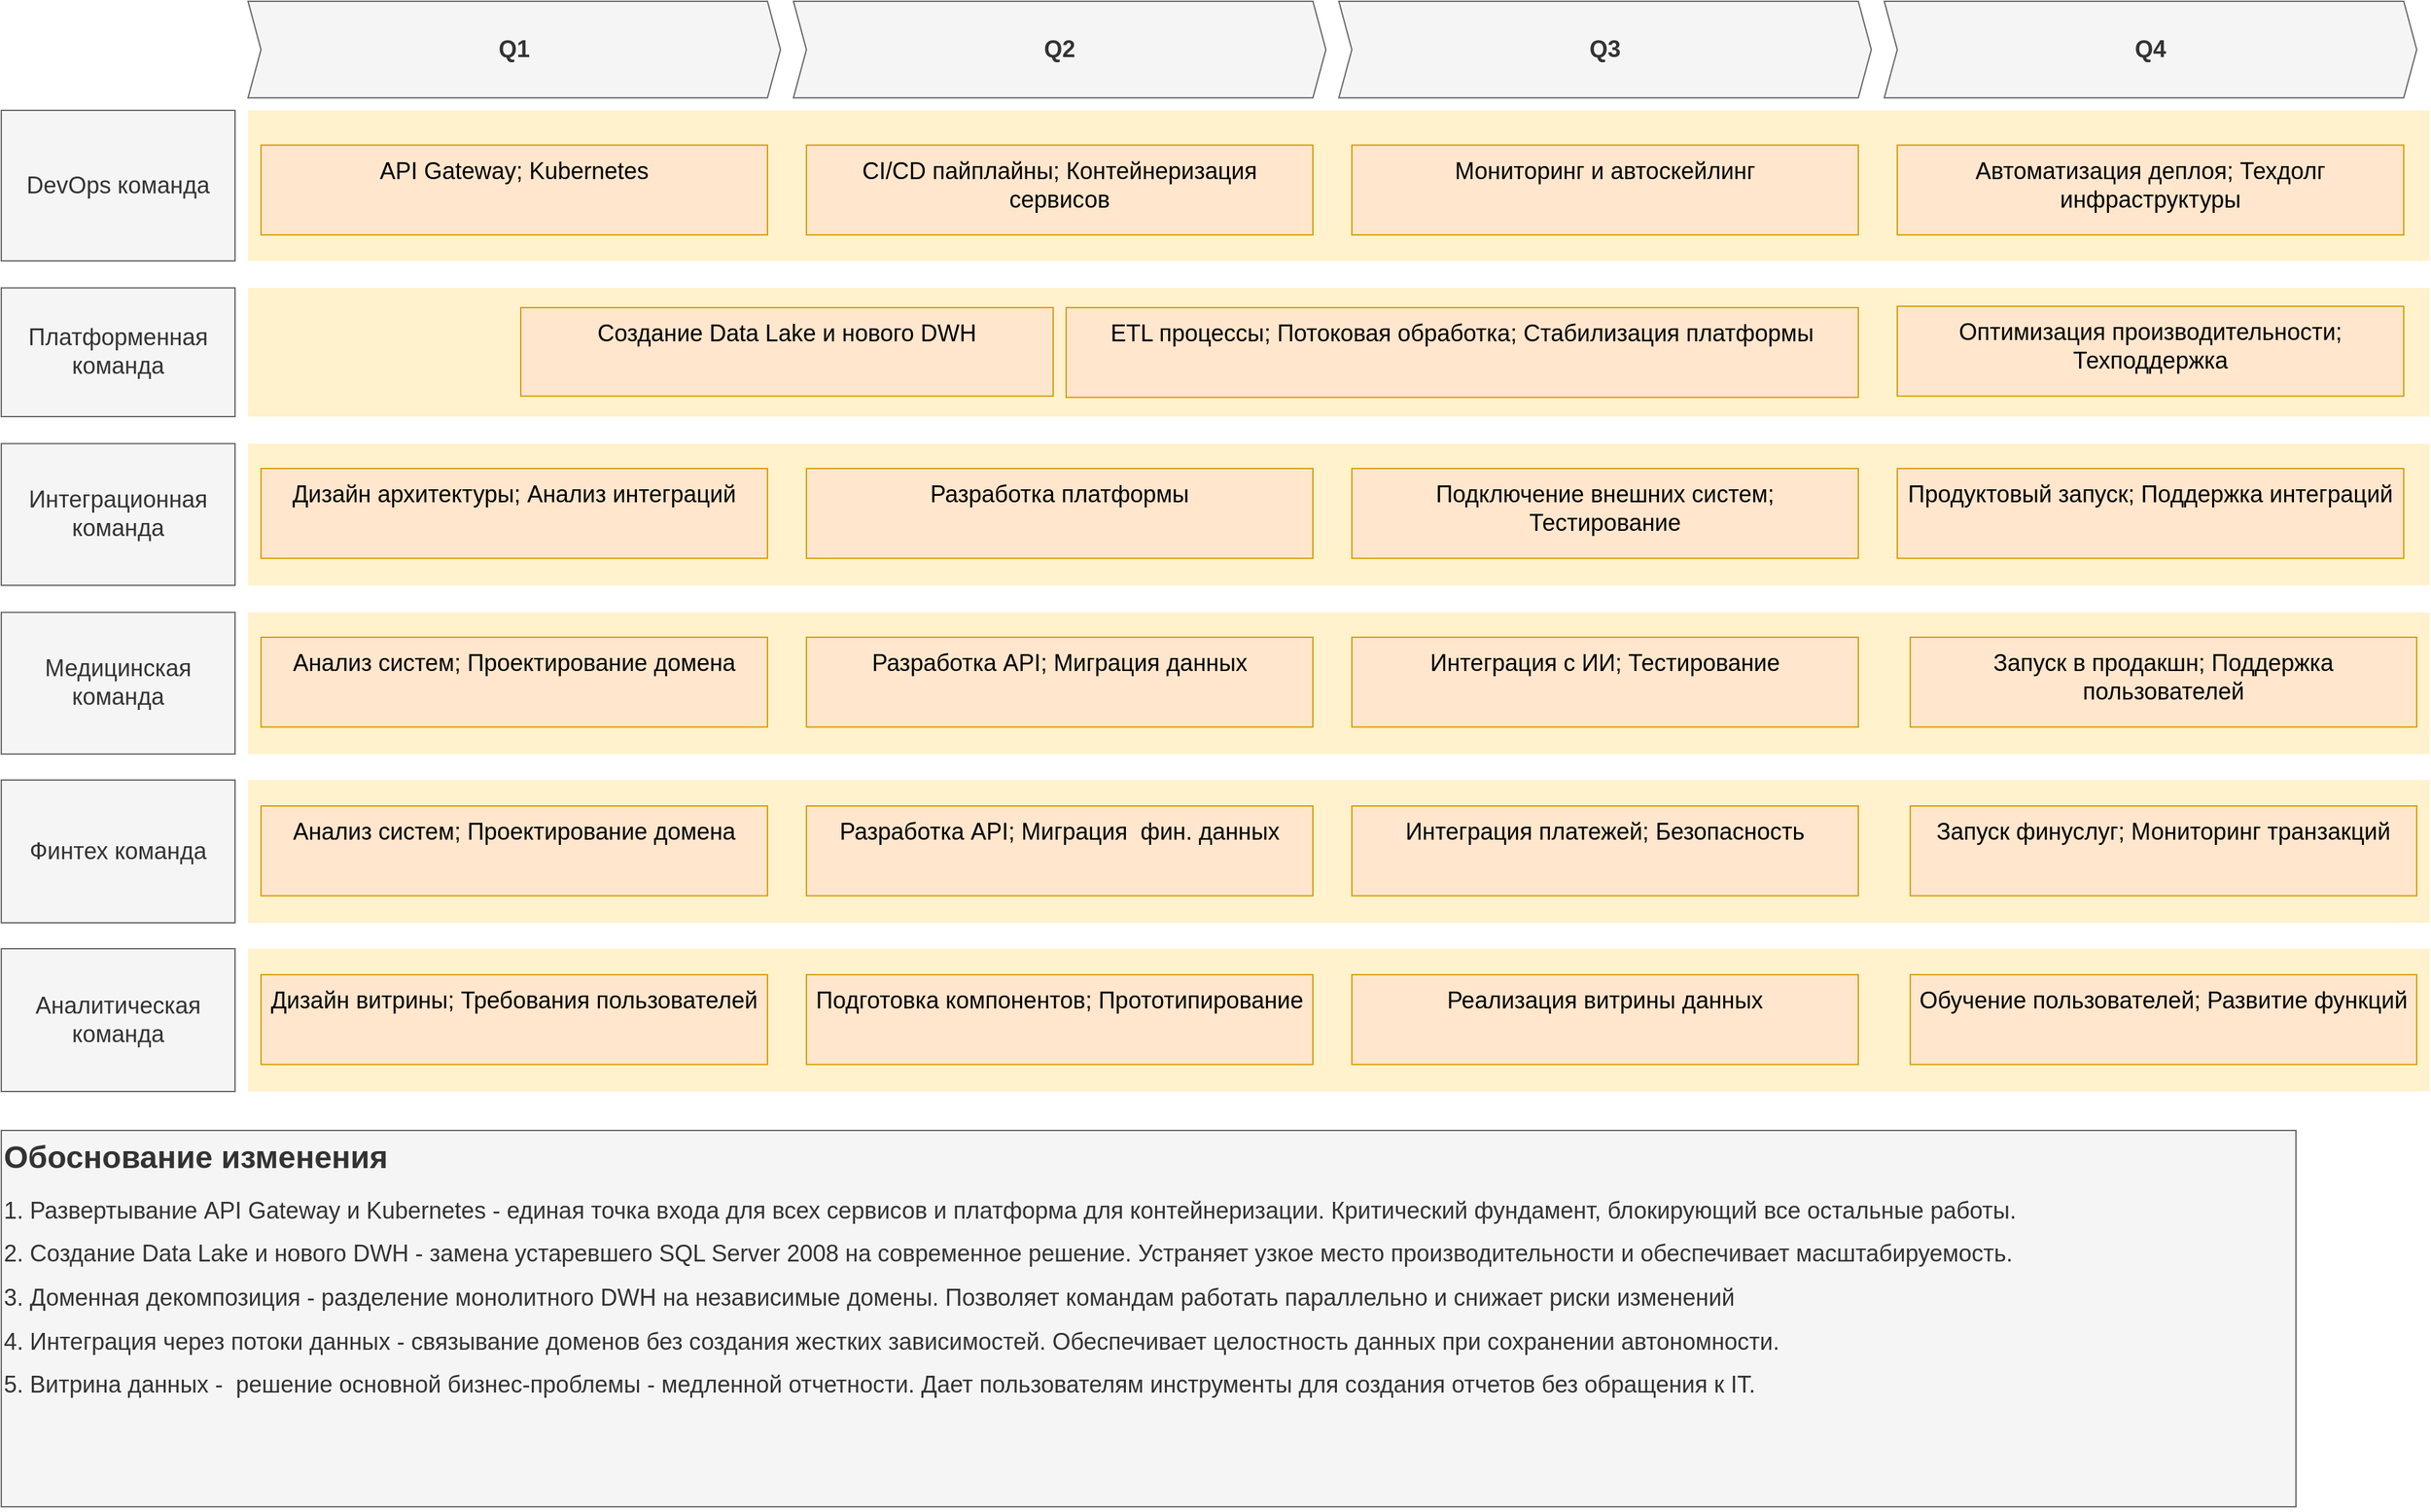<mxfile version="28.2.5">
  <diagram name="Страница — 1" id="SkVn_i56a_zoO0I5tfAy">
    <mxGraphModel dx="2946" dy="1812" grid="0" gridSize="10" guides="1" tooltips="1" connect="1" arrows="1" fold="1" page="1" pageScale="1" pageWidth="827" pageHeight="1169" math="0" shadow="0">
      <root>
        <mxCell id="0" />
        <mxCell id="1" parent="0" />
        <mxCell id="pKxerVwrWScnze3AiK0k-1" value="" style="shape=rect;fillColor=#fff2cc;strokeColor=none;fontSize=24;html=1;whiteSpace=wrap;align=left;verticalAlign=top;spacing=5;rounded=0;" vertex="1" parent="1">
          <mxGeometry x="350" y="430.8" width="1680" height="99.2" as="geometry" />
        </mxCell>
        <mxCell id="pKxerVwrWScnze3AiK0k-2" value="" style="shape=rect;fillColor=#fff2cc;strokeColor=none;fontSize=24;html=1;whiteSpace=wrap;align=left;verticalAlign=top;spacing=5;rounded=0;" vertex="1" parent="1">
          <mxGeometry x="350" y="294" width="1680" height="116" as="geometry" />
        </mxCell>
        <mxCell id="pKxerVwrWScnze3AiK0k-3" value="API Gateway; Kubernetes" style="shape=rect;fillColor=#ffe6cc;strokeColor=#d79b00;fontSize=18;html=1;whiteSpace=wrap;align=center;verticalAlign=top;spacing=5;rounded=0;" vertex="1" parent="1">
          <mxGeometry x="360" y="320.8" width="390" height="69.2" as="geometry" />
        </mxCell>
        <mxCell id="pKxerVwrWScnze3AiK0k-5" value="DevOps команда" style="rounded=0;whiteSpace=wrap;html=1;fillColor=#f5f5f5;fontColor=#333333;strokeColor=#666666;fontSize=18;" vertex="1" parent="1">
          <mxGeometry x="160" y="294" width="180" height="116" as="geometry" />
        </mxCell>
        <mxCell id="pKxerVwrWScnze3AiK0k-6" value="Платформенная команда" style="rounded=0;whiteSpace=wrap;html=1;fillColor=#f5f5f5;fontColor=#333333;strokeColor=#666666;fontSize=18;" vertex="1" parent="1">
          <mxGeometry x="160" y="430.8" width="180" height="99.2" as="geometry" />
        </mxCell>
        <mxCell id="pKxerVwrWScnze3AiK0k-7" value="Q1" style="shape=step;perimeter=stepPerimeter;whiteSpace=wrap;html=1;fixedSize=1;size=10;fillColor=#f5f5f5;strokeColor=#666666;fontSize=18;fontStyle=1;align=center;rounded=0;fontColor=#333333;" vertex="1" parent="1">
          <mxGeometry x="350" y="210" width="410" height="74.4" as="geometry" />
        </mxCell>
        <mxCell id="pKxerVwrWScnze3AiK0k-10" value="" style="shape=rect;fillColor=#fff2cc;strokeColor=none;fontSize=24;html=1;whiteSpace=wrap;align=left;verticalAlign=top;spacing=5;rounded=0;" vertex="1" parent="1">
          <mxGeometry x="350" y="550.8" width="1680" height="109.2" as="geometry" />
        </mxCell>
        <mxCell id="pKxerVwrWScnze3AiK0k-11" value="Интеграционная команда" style="rounded=0;whiteSpace=wrap;html=1;fillColor=#f5f5f5;fontColor=#333333;strokeColor=#666666;fontSize=18;" vertex="1" parent="1">
          <mxGeometry x="160" y="550.8" width="180" height="109.2" as="geometry" />
        </mxCell>
        <mxCell id="pKxerVwrWScnze3AiK0k-13" value="" style="shape=rect;fillColor=#fff2cc;strokeColor=none;fontSize=24;html=1;whiteSpace=wrap;align=left;verticalAlign=top;spacing=5;rounded=0;" vertex="1" parent="1">
          <mxGeometry x="350" y="680.8" width="1680" height="109.2" as="geometry" />
        </mxCell>
        <mxCell id="pKxerVwrWScnze3AiK0k-14" value="Медицинская команда" style="rounded=0;whiteSpace=wrap;html=1;fillColor=#f5f5f5;fontColor=#333333;strokeColor=#666666;fontSize=18;" vertex="1" parent="1">
          <mxGeometry x="160" y="680.8" width="180" height="109.2" as="geometry" />
        </mxCell>
        <mxCell id="pKxerVwrWScnze3AiK0k-16" value="Q2" style="shape=step;perimeter=stepPerimeter;whiteSpace=wrap;html=1;fixedSize=1;size=10;fillColor=#f5f5f5;strokeColor=#666666;fontSize=18;fontStyle=1;align=center;rounded=0;fontColor=#333333;container=1;" vertex="1" parent="1">
          <mxGeometry x="770" y="210" width="410" height="74.4" as="geometry" />
        </mxCell>
        <mxCell id="pKxerVwrWScnze3AiK0k-17" value="Q3" style="shape=step;perimeter=stepPerimeter;whiteSpace=wrap;html=1;fixedSize=1;size=10;fillColor=#f5f5f5;strokeColor=#666666;fontSize=18;fontStyle=1;align=center;rounded=0;fontColor=#333333;container=1;" vertex="1" parent="1">
          <mxGeometry x="1190" y="210" width="410" height="74.4" as="geometry" />
        </mxCell>
        <mxCell id="pKxerVwrWScnze3AiK0k-18" value="Q4" style="shape=step;perimeter=stepPerimeter;whiteSpace=wrap;html=1;fixedSize=1;size=10;fillColor=#f5f5f5;strokeColor=#666666;fontSize=18;fontStyle=1;align=center;rounded=0;fontColor=#333333;container=1;" vertex="1" parent="1">
          <mxGeometry x="1610" y="210" width="410" height="74.4" as="geometry" />
        </mxCell>
        <mxCell id="pKxerVwrWScnze3AiK0k-19" value="" style="shape=rect;fillColor=#fff2cc;strokeColor=none;fontSize=24;html=1;whiteSpace=wrap;align=left;verticalAlign=top;spacing=5;rounded=0;" vertex="1" parent="1">
          <mxGeometry x="350" y="810" width="1680" height="110" as="geometry" />
        </mxCell>
        <mxCell id="pKxerVwrWScnze3AiK0k-20" value="Финтех команда" style="rounded=0;whiteSpace=wrap;html=1;fillColor=#f5f5f5;fontColor=#333333;strokeColor=#666666;fontSize=18;" vertex="1" parent="1">
          <mxGeometry x="160" y="810" width="180" height="110" as="geometry" />
        </mxCell>
        <mxCell id="pKxerVwrWScnze3AiK0k-21" value="" style="shape=rect;fillColor=#fff2cc;strokeColor=none;fontSize=24;html=1;whiteSpace=wrap;align=left;verticalAlign=top;spacing=5;rounded=0;" vertex="1" parent="1">
          <mxGeometry x="350" y="940" width="1680" height="110" as="geometry" />
        </mxCell>
        <mxCell id="pKxerVwrWScnze3AiK0k-22" value="Аналитическая команда" style="rounded=0;whiteSpace=wrap;html=1;fillColor=#f5f5f5;fontColor=#333333;strokeColor=#666666;fontSize=18;" vertex="1" parent="1">
          <mxGeometry x="160" y="940" width="180" height="110" as="geometry" />
        </mxCell>
        <mxCell id="pKxerVwrWScnze3AiK0k-23" value="CI/CD пайплайны; Контейнеризация сервисов" style="shape=rect;fillColor=#ffe6cc;strokeColor=#d79b00;fontSize=18;html=1;whiteSpace=wrap;align=center;verticalAlign=top;spacing=5;rounded=0;" vertex="1" parent="1">
          <mxGeometry x="780" y="320.8" width="390" height="69.2" as="geometry" />
        </mxCell>
        <mxCell id="pKxerVwrWScnze3AiK0k-24" value="Мониторинг и автоскейлинг" style="shape=rect;fillColor=#ffe6cc;strokeColor=#d79b00;fontSize=18;html=1;whiteSpace=wrap;align=center;verticalAlign=top;spacing=5;rounded=0;" vertex="1" parent="1">
          <mxGeometry x="1200" y="320.8" width="390" height="69.2" as="geometry" />
        </mxCell>
        <mxCell id="pKxerVwrWScnze3AiK0k-25" value="Автоматизация деплоя; Техдолг инфраструктуры" style="shape=rect;fillColor=#ffe6cc;strokeColor=#d79b00;fontSize=18;html=1;whiteSpace=wrap;align=center;verticalAlign=top;spacing=5;rounded=0;" vertex="1" parent="1">
          <mxGeometry x="1620" y="320.8" width="390" height="69.2" as="geometry" />
        </mxCell>
        <mxCell id="pKxerVwrWScnze3AiK0k-26" value="Создание Data Lake и нового DWH" style="shape=rect;fillColor=#ffe6cc;strokeColor=#d79b00;fontSize=18;html=1;whiteSpace=wrap;align=center;verticalAlign=top;spacing=5;rounded=0;" vertex="1" parent="1">
          <mxGeometry x="560" y="446" width="410" height="68.2" as="geometry" />
        </mxCell>
        <mxCell id="pKxerVwrWScnze3AiK0k-28" value="ETL процессы;&amp;nbsp;Потоковая обработка;&amp;nbsp;Стабилизация платформы" style="shape=rect;fillColor=#ffe6cc;strokeColor=#d79b00;fontSize=18;html=1;whiteSpace=wrap;align=center;verticalAlign=top;spacing=5;rounded=0;" vertex="1" parent="1">
          <mxGeometry x="980" y="446" width="610" height="69.2" as="geometry" />
        </mxCell>
        <mxCell id="pKxerVwrWScnze3AiK0k-29" value="Оптимизация производительности; Техподдержка" style="shape=rect;fillColor=#ffe6cc;strokeColor=#d79b00;fontSize=18;html=1;whiteSpace=wrap;align=center;verticalAlign=top;spacing=5;rounded=0;" vertex="1" parent="1">
          <mxGeometry x="1620" y="445" width="390" height="69.2" as="geometry" />
        </mxCell>
        <mxCell id="pKxerVwrWScnze3AiK0k-30" value="Дизайн архитектуры; Анализ интеграций" style="shape=rect;fillColor=#ffe6cc;strokeColor=#d79b00;fontSize=18;html=1;whiteSpace=wrap;align=center;verticalAlign=top;spacing=5;rounded=0;" vertex="1" parent="1">
          <mxGeometry x="360" y="570" width="390" height="69.2" as="geometry" />
        </mxCell>
        <mxCell id="pKxerVwrWScnze3AiK0k-31" value="Разработка платформы" style="shape=rect;fillColor=#ffe6cc;strokeColor=#d79b00;fontSize=18;html=1;whiteSpace=wrap;align=center;verticalAlign=top;spacing=5;rounded=0;" vertex="1" parent="1">
          <mxGeometry x="780" y="570" width="390" height="69.2" as="geometry" />
        </mxCell>
        <mxCell id="pKxerVwrWScnze3AiK0k-32" value="Подключение внешних систем; Тестирование" style="shape=rect;fillColor=#ffe6cc;strokeColor=#d79b00;fontSize=18;html=1;whiteSpace=wrap;align=center;verticalAlign=top;spacing=5;rounded=0;" vertex="1" parent="1">
          <mxGeometry x="1200" y="570" width="390" height="69.2" as="geometry" />
        </mxCell>
        <mxCell id="pKxerVwrWScnze3AiK0k-33" value="Продуктовый запуск; Поддержка интеграций" style="shape=rect;fillColor=#ffe6cc;strokeColor=#d79b00;fontSize=18;html=1;whiteSpace=wrap;align=center;verticalAlign=top;spacing=5;rounded=0;" vertex="1" parent="1">
          <mxGeometry x="1620" y="570" width="390" height="69.2" as="geometry" />
        </mxCell>
        <mxCell id="pKxerVwrWScnze3AiK0k-34" value="Анализ систем; Проектирование домена" style="shape=rect;fillColor=#ffe6cc;strokeColor=#d79b00;fontSize=18;html=1;whiteSpace=wrap;align=center;verticalAlign=top;spacing=5;rounded=0;" vertex="1" parent="1">
          <mxGeometry x="360" y="700" width="390" height="69.2" as="geometry" />
        </mxCell>
        <mxCell id="pKxerVwrWScnze3AiK0k-35" value="Разработка API; Миграция данных" style="shape=rect;fillColor=#ffe6cc;strokeColor=#d79b00;fontSize=18;html=1;whiteSpace=wrap;align=center;verticalAlign=top;spacing=5;rounded=0;" vertex="1" parent="1">
          <mxGeometry x="780" y="700" width="390" height="69.2" as="geometry" />
        </mxCell>
        <mxCell id="pKxerVwrWScnze3AiK0k-36" value="Интеграция с ИИ; Тестирование" style="shape=rect;fillColor=#ffe6cc;strokeColor=#d79b00;fontSize=18;html=1;whiteSpace=wrap;align=center;verticalAlign=top;spacing=5;rounded=0;" vertex="1" parent="1">
          <mxGeometry x="1200" y="700" width="390" height="69.2" as="geometry" />
        </mxCell>
        <mxCell id="pKxerVwrWScnze3AiK0k-37" value="Запуск в продакшн; Поддержка пользователей" style="shape=rect;fillColor=#ffe6cc;strokeColor=#d79b00;fontSize=18;html=1;whiteSpace=wrap;align=center;verticalAlign=top;spacing=5;rounded=0;" vertex="1" parent="1">
          <mxGeometry x="1630" y="700" width="390" height="69.2" as="geometry" />
        </mxCell>
        <mxCell id="pKxerVwrWScnze3AiK0k-38" value="Анализ систем; Проектирование домена" style="shape=rect;fillColor=#ffe6cc;strokeColor=#d79b00;fontSize=18;html=1;whiteSpace=wrap;align=center;verticalAlign=top;spacing=5;rounded=0;" vertex="1" parent="1">
          <mxGeometry x="360" y="830" width="390" height="69.2" as="geometry" />
        </mxCell>
        <mxCell id="pKxerVwrWScnze3AiK0k-39" value="Разработка API; Миграция&amp;nbsp; фин. данных" style="shape=rect;fillColor=#ffe6cc;strokeColor=#d79b00;fontSize=18;html=1;whiteSpace=wrap;align=center;verticalAlign=top;spacing=5;rounded=0;" vertex="1" parent="1">
          <mxGeometry x="780" y="830" width="390" height="69.2" as="geometry" />
        </mxCell>
        <mxCell id="pKxerVwrWScnze3AiK0k-40" value="Интеграция платежей; Безопасность" style="shape=rect;fillColor=#ffe6cc;strokeColor=#d79b00;fontSize=18;html=1;whiteSpace=wrap;align=center;verticalAlign=top;spacing=5;rounded=0;" vertex="1" parent="1">
          <mxGeometry x="1200" y="830" width="390" height="69.2" as="geometry" />
        </mxCell>
        <mxCell id="pKxerVwrWScnze3AiK0k-41" value="Запуск финуслуг; Мониторинг транзакций" style="shape=rect;fillColor=#ffe6cc;strokeColor=#d79b00;fontSize=18;html=1;whiteSpace=wrap;align=center;verticalAlign=top;spacing=5;rounded=0;" vertex="1" parent="1">
          <mxGeometry x="1630" y="830" width="390" height="69.2" as="geometry" />
        </mxCell>
        <mxCell id="pKxerVwrWScnze3AiK0k-42" value="Дизайн витрины; Требования пользователей" style="shape=rect;fillColor=#ffe6cc;strokeColor=#d79b00;fontSize=18;html=1;whiteSpace=wrap;align=center;verticalAlign=top;spacing=5;rounded=0;" vertex="1" parent="1">
          <mxGeometry x="360" y="960" width="390" height="69.2" as="geometry" />
        </mxCell>
        <mxCell id="pKxerVwrWScnze3AiK0k-43" value="Подготовка компонентов; Прототипирование" style="shape=rect;fillColor=#ffe6cc;strokeColor=#d79b00;fontSize=18;html=1;whiteSpace=wrap;align=center;verticalAlign=top;spacing=5;rounded=0;" vertex="1" parent="1">
          <mxGeometry x="780" y="960" width="390" height="69.2" as="geometry" />
        </mxCell>
        <mxCell id="pKxerVwrWScnze3AiK0k-44" value="Реализация витрины данных" style="shape=rect;fillColor=#ffe6cc;strokeColor=#d79b00;fontSize=18;html=1;whiteSpace=wrap;align=center;verticalAlign=top;spacing=5;rounded=0;" vertex="1" parent="1">
          <mxGeometry x="1200" y="960" width="390" height="69.2" as="geometry" />
        </mxCell>
        <mxCell id="pKxerVwrWScnze3AiK0k-46" value="Обучение пользователей; Развитие функций" style="shape=rect;fillColor=#ffe6cc;strokeColor=#d79b00;fontSize=18;html=1;whiteSpace=wrap;align=center;verticalAlign=top;spacing=5;rounded=0;" vertex="1" parent="1">
          <mxGeometry x="1630" y="960" width="390" height="69.2" as="geometry" />
        </mxCell>
        <mxCell id="pKxerVwrWScnze3AiK0k-47" value="&lt;h1 style=&quot;margin-top: 0px;&quot;&gt;Обоснование изменения&lt;/h1&gt;&lt;p&gt;&lt;font style=&quot;font-size: 18px;&quot;&gt;&lt;font style=&quot;&quot;&gt;1.&amp;nbsp;Развертывание API Gateway и Kubernetes - е&lt;/font&gt;&lt;span style=&quot;background-color: transparent;&quot;&gt;диная точка входа для всех сервисов и платформа для контейнеризации. Критический фундамент, блокирующий все остальные работы.&lt;/span&gt;&lt;/font&gt;&lt;/p&gt;&lt;p&gt;&lt;font style=&quot;font-size: 18px;&quot;&gt;&lt;span style=&quot;background-color: transparent;&quot;&gt;2.&amp;nbsp;&lt;/span&gt;&lt;span style=&quot;background-color: transparent;&quot;&gt;Создание Data Lake и нового DWH - з&lt;/span&gt;&lt;span style=&quot;background-color: transparent;&quot;&gt;амена устаревшего SQL Server 2008 на современное решение. Устраняет узкое место производительности и обеспечивает масштабируемость.&lt;/span&gt;&lt;/font&gt;&lt;/p&gt;&lt;p&gt;&lt;font style=&quot;font-size: 18px;&quot;&gt;&lt;font style=&quot;&quot;&gt;3. &lt;/font&gt;Доменная декомпозиция - разделение монолитного DWH на независимые домены. Позволяет командам работать параллельно и снижает риски изменений&lt;/font&gt;&lt;/p&gt;&lt;p&gt;&lt;font style=&quot;font-size: 18px;&quot;&gt;4.&amp;nbsp;Интеграция через потоки данных - связывание доменов без создания жестких зависимостей. Обеспечивает целостность данных при сохранении автономности.&lt;/font&gt;&lt;/p&gt;&lt;p&gt;&lt;font style=&quot;font-size: 18px;&quot;&gt;5. Витрина данных -&amp;nbsp; решение основной бизнес-проблемы - медленной отчетности. Дает пользователям инструменты для создания отчетов без обращения к IT.&lt;/font&gt;&lt;/p&gt;" style="text;html=1;whiteSpace=wrap;overflow=hidden;rounded=0;fillColor=#f5f5f5;fontColor=#333333;strokeColor=#666666;" vertex="1" parent="1">
          <mxGeometry x="160" y="1080" width="1767" height="290" as="geometry" />
        </mxCell>
      </root>
    </mxGraphModel>
  </diagram>
</mxfile>

